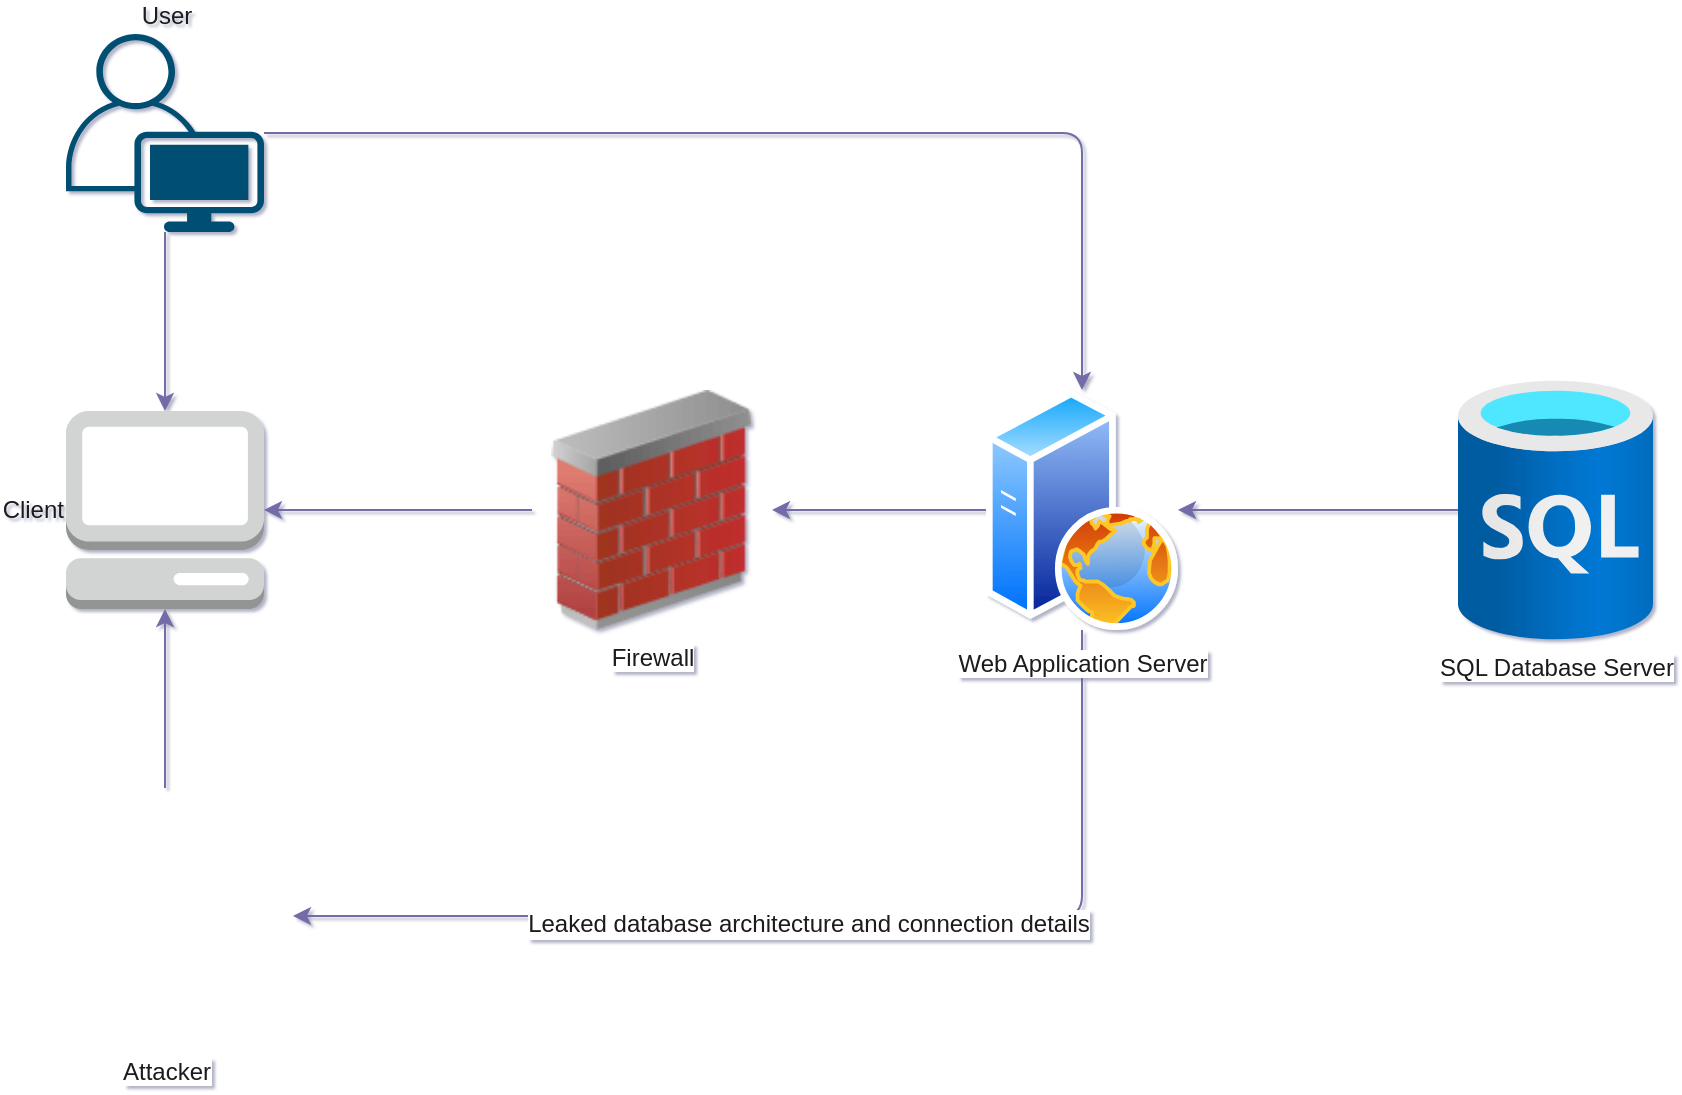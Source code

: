 <mxfile version="14.6.11" type="github">
  <diagram id="7gcUSTIZ7YSJ5vT40chW" name="Page-1">
    <mxGraphModel dx="1422" dy="762" grid="0" gridSize="10" guides="1" tooltips="1" connect="1" arrows="1" fold="1" page="1" pageScale="1" pageWidth="1100" pageHeight="850" math="0" shadow="1">
      <root>
        <mxCell id="0" />
        <mxCell id="1" parent="0" />
        <mxCell id="znl-4AqAwqSY6YVXTJ4J-30" value="" style="edgeStyle=orthogonalEdgeStyle;curved=0;rounded=1;sketch=0;orthogonalLoop=1;jettySize=auto;html=1;fontColor=#1A1A1A;strokeColor=#736CA8;" edge="1" parent="1" source="znl-4AqAwqSY6YVXTJ4J-1" target="znl-4AqAwqSY6YVXTJ4J-13">
          <mxGeometry relative="1" as="geometry" />
        </mxCell>
        <mxCell id="znl-4AqAwqSY6YVXTJ4J-1" value="SQL Database Server" style="aspect=fixed;html=1;points=[];align=center;image;fontSize=12;image=img/lib/azure2/databases/SQL_Database.svg;fillColor=#5D7F99;strokeColor=#D0CEE2;fontColor=#1A1A1A;rounded=1;verticalAlign=top;" vertex="1" parent="1">
          <mxGeometry x="868" y="337" width="97.5" height="130" as="geometry" />
        </mxCell>
        <mxCell id="znl-4AqAwqSY6YVXTJ4J-33" value="" style="edgeStyle=orthogonalEdgeStyle;curved=0;rounded=1;sketch=0;orthogonalLoop=1;jettySize=auto;html=1;fontColor=#1A1A1A;strokeColor=#736CA8;" edge="1" parent="1" source="znl-4AqAwqSY6YVXTJ4J-11" target="znl-4AqAwqSY6YVXTJ4J-14">
          <mxGeometry relative="1" as="geometry">
            <mxPoint x="335" y="402" as="targetPoint" />
          </mxGeometry>
        </mxCell>
        <mxCell id="znl-4AqAwqSY6YVXTJ4J-11" value="Firewall" style="image;html=1;image=img/lib/clip_art/networking/Firewall_02_128x128.png;rounded=1;sketch=0;fontColor=#1A1A1A;strokeColor=#D0CEE2;fillColor=#5D7F99;verticalAlign=top;" vertex="1" parent="1">
          <mxGeometry x="405" y="342" width="120" height="120" as="geometry" />
        </mxCell>
        <mxCell id="znl-4AqAwqSY6YVXTJ4J-26" value="" style="edgeStyle=orthogonalEdgeStyle;curved=0;rounded=1;sketch=0;orthogonalLoop=1;jettySize=auto;html=1;fontColor=#1A1A1A;strokeColor=#736CA8;" edge="1" parent="1" source="znl-4AqAwqSY6YVXTJ4J-13" target="znl-4AqAwqSY6YVXTJ4J-20">
          <mxGeometry relative="1" as="geometry">
            <Array as="points">
              <mxPoint x="680" y="605" />
            </Array>
          </mxGeometry>
        </mxCell>
        <mxCell id="znl-4AqAwqSY6YVXTJ4J-29" value="Leaked database architecture and connection details" style="edgeLabel;html=1;align=center;verticalAlign=middle;resizable=0;points=[];fontColor=#1A1A1A;fontSize=12;" vertex="1" connectable="0" parent="znl-4AqAwqSY6YVXTJ4J-26">
          <mxGeometry x="0.042" y="4" relative="1" as="geometry">
            <mxPoint as="offset" />
          </mxGeometry>
        </mxCell>
        <mxCell id="znl-4AqAwqSY6YVXTJ4J-31" value="" style="edgeStyle=orthogonalEdgeStyle;curved=0;rounded=1;sketch=0;orthogonalLoop=1;jettySize=auto;html=1;fontColor=#1A1A1A;strokeColor=#736CA8;" edge="1" parent="1" source="znl-4AqAwqSY6YVXTJ4J-13" target="znl-4AqAwqSY6YVXTJ4J-11">
          <mxGeometry relative="1" as="geometry" />
        </mxCell>
        <mxCell id="znl-4AqAwqSY6YVXTJ4J-13" value="Web Application Server" style="aspect=fixed;perimeter=ellipsePerimeter;html=1;align=center;shadow=0;dashed=0;spacingTop=3;image;image=img/lib/active_directory/web_server.svg;rounded=1;sketch=0;fontColor=#1A1A1A;strokeColor=#D0CEE2;fillColor=#5D7F99;verticalAlign=top;" vertex="1" parent="1">
          <mxGeometry x="632" y="342" width="96" height="120" as="geometry" />
        </mxCell>
        <mxCell id="znl-4AqAwqSY6YVXTJ4J-14" value="Client" style="outlineConnect=0;dashed=0;verticalLabelPosition=middle;verticalAlign=middle;align=right;html=1;shape=mxgraph.aws3.management_console;fillColor=#D2D3D3;gradientColor=none;rounded=1;sketch=0;fontColor=#1A1A1A;strokeColor=#D0CEE2;labelPosition=left;" vertex="1" parent="1">
          <mxGeometry x="172" y="352.5" width="99" height="99" as="geometry" />
        </mxCell>
        <mxCell id="znl-4AqAwqSY6YVXTJ4J-21" value="" style="edgeStyle=orthogonalEdgeStyle;curved=0;rounded=1;sketch=0;orthogonalLoop=1;jettySize=auto;html=1;fontColor=#1A1A1A;strokeColor=#736CA8;" edge="1" parent="1" source="znl-4AqAwqSY6YVXTJ4J-19" target="znl-4AqAwqSY6YVXTJ4J-14">
          <mxGeometry relative="1" as="geometry" />
        </mxCell>
        <mxCell id="znl-4AqAwqSY6YVXTJ4J-24" value="" style="edgeStyle=orthogonalEdgeStyle;curved=0;rounded=1;sketch=0;orthogonalLoop=1;jettySize=auto;html=1;fontColor=#1A1A1A;strokeColor=#736CA8;" edge="1" parent="1" source="znl-4AqAwqSY6YVXTJ4J-19" target="znl-4AqAwqSY6YVXTJ4J-13">
          <mxGeometry relative="1" as="geometry" />
        </mxCell>
        <mxCell id="znl-4AqAwqSY6YVXTJ4J-19" value="User" style="points=[[0.35,0,0],[0.98,0.51,0],[1,0.71,0],[0.67,1,0],[0,0.795,0],[0,0.65,0]];verticalLabelPosition=top;html=1;verticalAlign=bottom;aspect=fixed;align=center;pointerEvents=1;shape=mxgraph.cisco19.user;fillColor=#005073;strokeColor=none;rounded=1;sketch=0;fontColor=#1A1A1A;labelPosition=center;" vertex="1" parent="1">
          <mxGeometry x="172" y="164" width="99" height="99" as="geometry" />
        </mxCell>
        <mxCell id="znl-4AqAwqSY6YVXTJ4J-22" value="" style="edgeStyle=orthogonalEdgeStyle;curved=0;rounded=1;sketch=0;orthogonalLoop=1;jettySize=auto;html=1;fontColor=#1A1A1A;strokeColor=#736CA8;" edge="1" parent="1" source="znl-4AqAwqSY6YVXTJ4J-20" target="znl-4AqAwqSY6YVXTJ4J-14">
          <mxGeometry relative="1" as="geometry" />
        </mxCell>
        <mxCell id="znl-4AqAwqSY6YVXTJ4J-20" value="Attacker" style="shape=image;html=1;verticalAlign=top;verticalLabelPosition=bottom;labelBackgroundColor=#ffffff;imageAspect=0;aspect=fixed;image=https://cdn0.iconfinder.com/data/icons/kameleon-free-pack-rounded/110/Hacker-128.png;rounded=1;sketch=0;fontColor=#1A1A1A;strokeColor=#D0CEE2;fillColor=#5D7F99;" vertex="1" parent="1">
          <mxGeometry x="157.5" y="541" width="128" height="128" as="geometry" />
        </mxCell>
        <mxCell id="znl-4AqAwqSY6YVXTJ4J-23" value="" style="shape=waypoint;sketch=0;size=6;pointerEvents=1;points=[];fillColor=#005073;resizable=0;rotatable=0;perimeter=centerPerimeter;snapToPoint=1;rounded=1;fontColor=#1A1A1A;verticalAlign=top;strokeColor=none;" vertex="1" parent="1">
          <mxGeometry x="665" y="317" width="40" height="40" as="geometry" />
        </mxCell>
      </root>
    </mxGraphModel>
  </diagram>
</mxfile>
